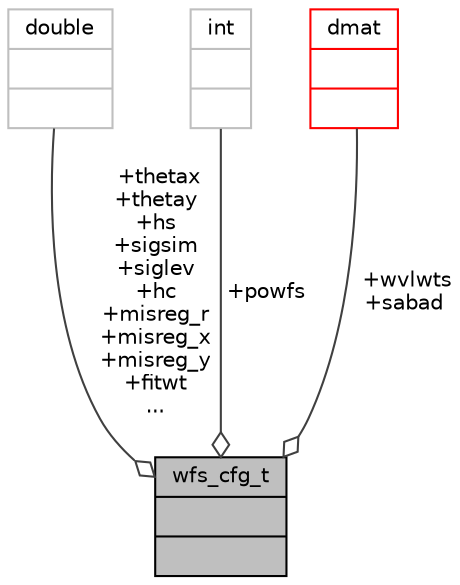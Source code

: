 digraph "wfs_cfg_t"
{
 // INTERACTIVE_SVG=YES
  bgcolor="transparent";
  edge [fontname="Helvetica",fontsize="10",labelfontname="Helvetica",labelfontsize="10"];
  node [fontname="Helvetica",fontsize="10",shape=record];
  Node54 [label="{wfs_cfg_t\n||}",height=0.2,width=0.4,color="black", fillcolor="grey75", style="filled", fontcolor="black"];
  Node55 -> Node54 [color="grey25",fontsize="10",style="solid",label=" +thetax\n+thetay\n+hs\n+sigsim\n+siglev\n+hc\n+misreg_r\n+misreg_x\n+misreg_y\n+fitwt\n..." ,arrowhead="odiamond",fontname="Helvetica"];
  Node55 [label="{double\n||}",height=0.2,width=0.4,color="grey75"];
  Node56 -> Node54 [color="grey25",fontsize="10",style="solid",label=" +powfs" ,arrowhead="odiamond",fontname="Helvetica"];
  Node56 [label="{int\n||}",height=0.2,width=0.4,color="grey75"];
  Node57 -> Node54 [color="grey25",fontsize="10",style="solid",label=" +wvlwts\n+sabad" ,arrowhead="odiamond",fontname="Helvetica"];
  Node57 [label="{dmat\n||}",height=0.2,width=0.4,color="red",URL="$type_8h.html#structdmat"];
}
